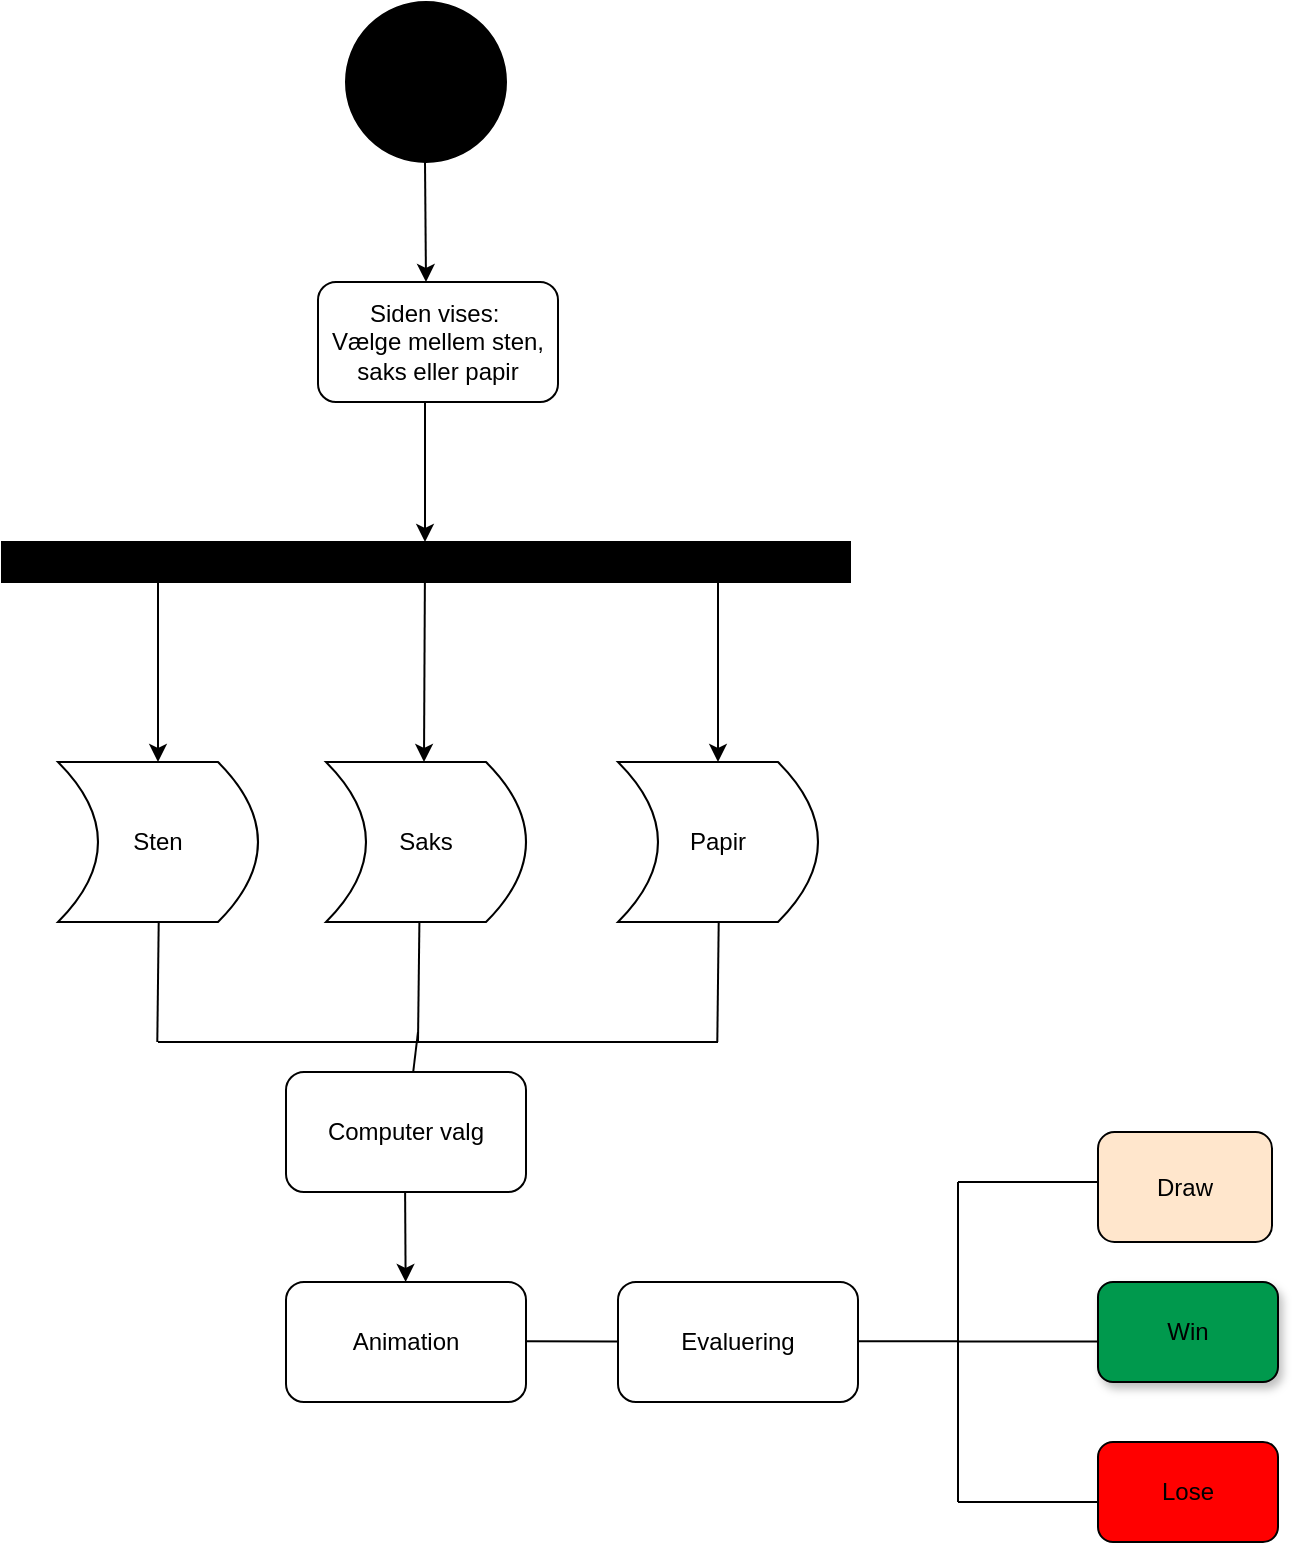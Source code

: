 <mxfile>
    <diagram id="QsD4Mo3AufdM2-VXQvo3" name="Page-1">
        <mxGraphModel dx="981" dy="729" grid="1" gridSize="10" guides="1" tooltips="1" connect="1" arrows="1" fold="1" page="1" pageScale="1" pageWidth="827" pageHeight="1169" math="0" shadow="0">
            <root>
                <mxCell id="0"/>
                <mxCell id="1" parent="0"/>
                <mxCell id="2" value="" style="ellipse;whiteSpace=wrap;html=1;aspect=fixed;fillColor=#000000;" parent="1" vertex="1">
                    <mxGeometry x="334" y="20" width="80" height="80" as="geometry"/>
                </mxCell>
                <mxCell id="3" value="" style="endArrow=classic;html=1;" parent="1" edge="1">
                    <mxGeometry width="50" height="50" relative="1" as="geometry">
                        <mxPoint x="373.5" y="100" as="sourcePoint"/>
                        <mxPoint x="374" y="160" as="targetPoint"/>
                    </mxGeometry>
                </mxCell>
                <mxCell id="4" value="Siden vises:&amp;nbsp;&lt;div&gt;Vælge mellem sten, saks eller papir&lt;/div&gt;" style="rounded=1;whiteSpace=wrap;html=1;" parent="1" vertex="1">
                    <mxGeometry x="320" y="160" width="120" height="60" as="geometry"/>
                </mxCell>
                <mxCell id="5" value="" style="rounded=0;whiteSpace=wrap;html=1;strokeColor=default;fillColor=#000000;" parent="1" vertex="1">
                    <mxGeometry x="162" y="290" width="424" height="20" as="geometry"/>
                </mxCell>
                <mxCell id="6" value="" style="endArrow=classic;html=1;" parent="1" edge="1">
                    <mxGeometry width="50" height="50" relative="1" as="geometry">
                        <mxPoint x="373.5" y="220" as="sourcePoint"/>
                        <mxPoint x="373.5" y="290" as="targetPoint"/>
                    </mxGeometry>
                </mxCell>
                <mxCell id="7" value="" style="endArrow=classic;html=1;" parent="1" edge="1">
                    <mxGeometry width="50" height="50" relative="1" as="geometry">
                        <mxPoint x="240" y="310" as="sourcePoint"/>
                        <mxPoint x="240" y="400" as="targetPoint"/>
                    </mxGeometry>
                </mxCell>
                <mxCell id="8" value="" style="endArrow=classic;html=1;" parent="1" edge="1">
                    <mxGeometry width="50" height="50" relative="1" as="geometry">
                        <mxPoint x="373.44" y="310" as="sourcePoint"/>
                        <mxPoint x="373" y="400" as="targetPoint"/>
                    </mxGeometry>
                </mxCell>
                <mxCell id="9" value="" style="endArrow=classic;html=1;" parent="1" edge="1">
                    <mxGeometry width="50" height="50" relative="1" as="geometry">
                        <mxPoint x="520" y="310" as="sourcePoint"/>
                        <mxPoint x="520" y="400" as="targetPoint"/>
                    </mxGeometry>
                </mxCell>
                <mxCell id="10" value="Papir" style="shape=dataStorage;whiteSpace=wrap;html=1;fixedSize=1;direction=west;" parent="1" vertex="1">
                    <mxGeometry x="470" y="400" width="100" height="80" as="geometry"/>
                </mxCell>
                <mxCell id="11" value="Saks" style="shape=dataStorage;whiteSpace=wrap;html=1;fixedSize=1;direction=west;fillColor=#FFFFFF;" parent="1" vertex="1">
                    <mxGeometry x="324" y="400" width="100" height="80" as="geometry"/>
                </mxCell>
                <mxCell id="12" value="Sten" style="shape=dataStorage;whiteSpace=wrap;html=1;fixedSize=1;direction=west;fillColor=#FFFFFF;strokeColor=#000000;" parent="1" vertex="1">
                    <mxGeometry x="190" y="400" width="100" height="80" as="geometry"/>
                </mxCell>
                <mxCell id="19" value="" style="endArrow=none;html=1;entryX=0.633;entryY=-0.03;entryDx=0;entryDy=0;entryPerimeter=0;" parent="1" edge="1">
                    <mxGeometry width="50" height="50" relative="1" as="geometry">
                        <mxPoint x="370" y="540" as="sourcePoint"/>
                        <mxPoint x="370.7" y="480" as="targetPoint"/>
                    </mxGeometry>
                </mxCell>
                <mxCell id="20" value="" style="endArrow=none;html=1;entryX=0.633;entryY=-0.03;entryDx=0;entryDy=0;entryPerimeter=0;" parent="1" edge="1">
                    <mxGeometry width="50" height="50" relative="1" as="geometry">
                        <mxPoint x="239.65" y="540" as="sourcePoint"/>
                        <mxPoint x="240.35" y="480" as="targetPoint"/>
                    </mxGeometry>
                </mxCell>
                <mxCell id="21" value="" style="endArrow=none;html=1;entryX=0.633;entryY=-0.03;entryDx=0;entryDy=0;entryPerimeter=0;" parent="1" edge="1">
                    <mxGeometry width="50" height="50" relative="1" as="geometry">
                        <mxPoint x="519.65" y="540" as="sourcePoint"/>
                        <mxPoint x="520.35" y="480" as="targetPoint"/>
                    </mxGeometry>
                </mxCell>
                <mxCell id="22" value="" style="endArrow=none;html=1;" parent="1" edge="1">
                    <mxGeometry width="50" height="50" relative="1" as="geometry">
                        <mxPoint x="240" y="540" as="sourcePoint"/>
                        <mxPoint x="520" y="540" as="targetPoint"/>
                    </mxGeometry>
                </mxCell>
                <mxCell id="28" value="" style="endArrow=none;html=1;" parent="1" target="29" edge="1">
                    <mxGeometry width="50" height="50" relative="1" as="geometry">
                        <mxPoint x="370" y="535" as="sourcePoint"/>
                        <mxPoint x="370" y="585" as="targetPoint"/>
                    </mxGeometry>
                </mxCell>
                <mxCell id="29" value="Computer valg" style="rounded=1;whiteSpace=wrap;html=1;" parent="1" vertex="1">
                    <mxGeometry x="304" y="555" width="120" height="60" as="geometry"/>
                </mxCell>
                <mxCell id="30" value="" style="endArrow=classic;html=1;" parent="1" target="31" edge="1">
                    <mxGeometry width="50" height="50" relative="1" as="geometry">
                        <mxPoint x="363.55" y="615" as="sourcePoint"/>
                        <mxPoint x="364.459" y="655" as="targetPoint"/>
                    </mxGeometry>
                </mxCell>
                <mxCell id="31" value="Animation" style="rounded=1;whiteSpace=wrap;html=1;" parent="1" vertex="1">
                    <mxGeometry x="303.999" y="660" width="120" height="60" as="geometry"/>
                </mxCell>
                <mxCell id="32" value="" style="endArrow=none;html=1;" parent="1" target="33" edge="1">
                    <mxGeometry width="50" height="50" relative="1" as="geometry">
                        <mxPoint x="424" y="689.63" as="sourcePoint"/>
                        <mxPoint x="494" y="689.63" as="targetPoint"/>
                        <Array as="points"/>
                    </mxGeometry>
                </mxCell>
                <mxCell id="33" value="Evaluering" style="rounded=1;whiteSpace=wrap;html=1;" parent="1" vertex="1">
                    <mxGeometry x="470" y="660.0" width="120" height="60" as="geometry"/>
                </mxCell>
                <mxCell id="34" value="" style="endArrow=none;html=1;" parent="1" edge="1">
                    <mxGeometry width="50" height="50" relative="1" as="geometry">
                        <mxPoint x="590" y="689.63" as="sourcePoint"/>
                        <mxPoint x="640" y="689.63" as="targetPoint"/>
                    </mxGeometry>
                </mxCell>
                <mxCell id="35" value="" style="endArrow=none;html=1;" parent="1" edge="1">
                    <mxGeometry width="50" height="50" relative="1" as="geometry">
                        <mxPoint x="640" y="770" as="sourcePoint"/>
                        <mxPoint x="640" y="610" as="targetPoint"/>
                    </mxGeometry>
                </mxCell>
                <mxCell id="36" value="" style="endArrow=none;html=1;" parent="1" edge="1">
                    <mxGeometry width="50" height="50" relative="1" as="geometry">
                        <mxPoint x="640" y="610" as="sourcePoint"/>
                        <mxPoint x="710" y="610" as="targetPoint"/>
                        <Array as="points">
                            <mxPoint x="670" y="610"/>
                        </Array>
                    </mxGeometry>
                </mxCell>
                <mxCell id="37" value="" style="endArrow=none;html=1;" parent="1" edge="1">
                    <mxGeometry width="50" height="50" relative="1" as="geometry">
                        <mxPoint x="640" y="689.75" as="sourcePoint"/>
                        <mxPoint x="710" y="689.75" as="targetPoint"/>
                        <Array as="points">
                            <mxPoint x="670" y="689.75"/>
                        </Array>
                    </mxGeometry>
                </mxCell>
                <mxCell id="38" value="" style="endArrow=none;html=1;" parent="1" edge="1">
                    <mxGeometry width="50" height="50" relative="1" as="geometry">
                        <mxPoint x="640" y="770" as="sourcePoint"/>
                        <mxPoint x="710" y="770" as="targetPoint"/>
                        <Array as="points">
                            <mxPoint x="670" y="770"/>
                        </Array>
                    </mxGeometry>
                </mxCell>
                <mxCell id="39" value="Draw" style="rounded=1;whiteSpace=wrap;html=1;fillColor=#FFE6CC;" parent="1" vertex="1">
                    <mxGeometry x="710" y="585" width="87" height="55" as="geometry"/>
                </mxCell>
                <mxCell id="40" value="Win" style="rounded=1;whiteSpace=wrap;html=1;shadow=1;fillColor=#00994D;" parent="1" vertex="1">
                    <mxGeometry x="710" y="660" width="90" height="50" as="geometry"/>
                </mxCell>
                <mxCell id="41" value="Lose" style="rounded=1;whiteSpace=wrap;html=1;fillColor=#FF0000;" parent="1" vertex="1">
                    <mxGeometry x="710" y="740" width="90" height="50" as="geometry"/>
                </mxCell>
            </root>
        </mxGraphModel>
    </diagram>
</mxfile>